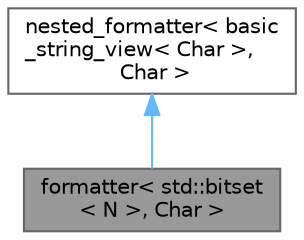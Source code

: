digraph "formatter&lt; std::bitset&lt; N &gt;, Char &gt;"
{
 // LATEX_PDF_SIZE
  bgcolor="transparent";
  edge [fontname=Helvetica,fontsize=10,labelfontname=Helvetica,labelfontsize=10];
  node [fontname=Helvetica,fontsize=10,shape=box,height=0.2,width=0.4];
  Node1 [id="Node000001",label="formatter\< std::bitset\l\< N \>, Char \>",height=0.2,width=0.4,color="gray40", fillcolor="grey60", style="filled", fontcolor="black",tooltip=" "];
  Node2 -> Node1 [id="edge2_Node000001_Node000002",dir="back",color="steelblue1",style="solid",tooltip=" "];
  Node2 [id="Node000002",label="nested_formatter\< basic\l_string_view\< Char \>,\l Char \>",height=0.2,width=0.4,color="gray40", fillcolor="white", style="filled",URL="$structnested__formatter.html",tooltip=" "];
}
